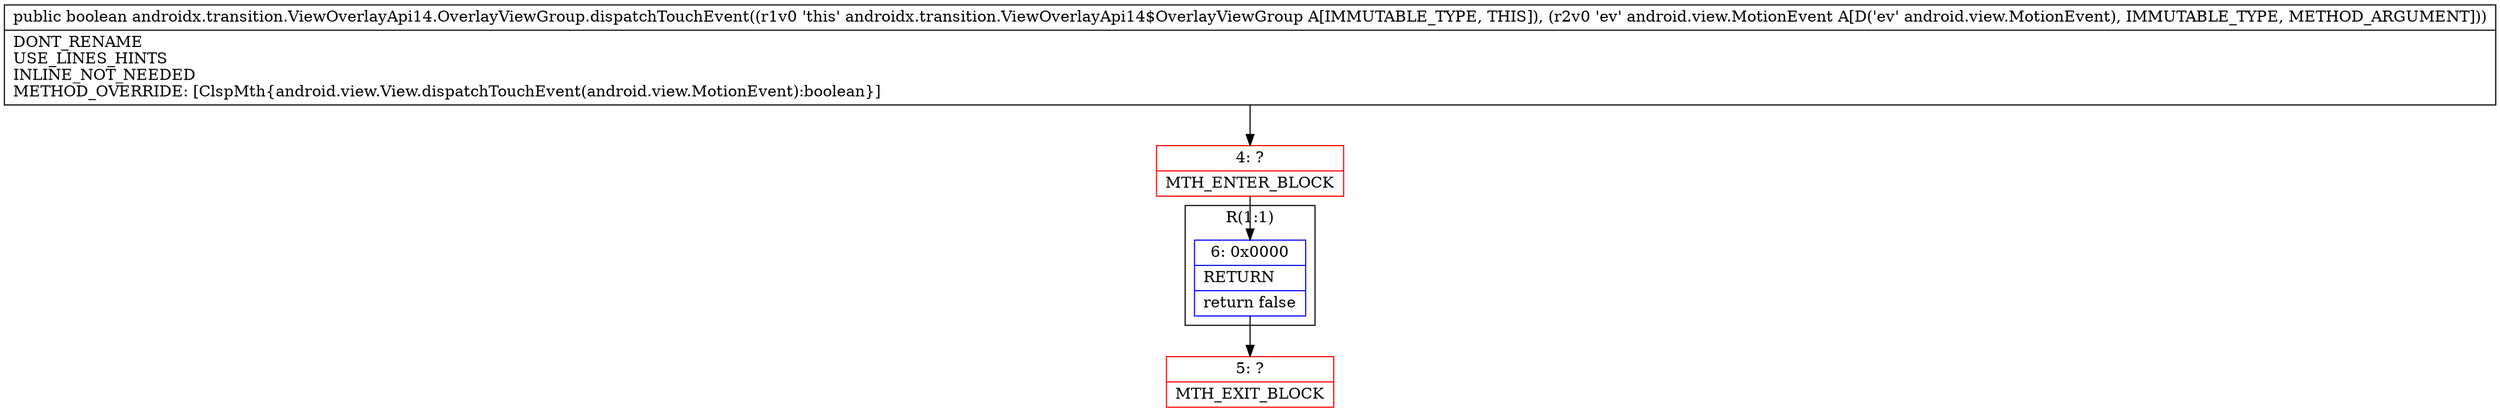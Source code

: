 digraph "CFG forandroidx.transition.ViewOverlayApi14.OverlayViewGroup.dispatchTouchEvent(Landroid\/view\/MotionEvent;)Z" {
subgraph cluster_Region_282887112 {
label = "R(1:1)";
node [shape=record,color=blue];
Node_6 [shape=record,label="{6\:\ 0x0000|RETURN\l|return false\l}"];
}
Node_4 [shape=record,color=red,label="{4\:\ ?|MTH_ENTER_BLOCK\l}"];
Node_5 [shape=record,color=red,label="{5\:\ ?|MTH_EXIT_BLOCK\l}"];
MethodNode[shape=record,label="{public boolean androidx.transition.ViewOverlayApi14.OverlayViewGroup.dispatchTouchEvent((r1v0 'this' androidx.transition.ViewOverlayApi14$OverlayViewGroup A[IMMUTABLE_TYPE, THIS]), (r2v0 'ev' android.view.MotionEvent A[D('ev' android.view.MotionEvent), IMMUTABLE_TYPE, METHOD_ARGUMENT]))  | DONT_RENAME\lUSE_LINES_HINTS\lINLINE_NOT_NEEDED\lMETHOD_OVERRIDE: [ClspMth\{android.view.View.dispatchTouchEvent(android.view.MotionEvent):boolean\}]\l}"];
MethodNode -> Node_4;Node_6 -> Node_5;
Node_4 -> Node_6;
}

